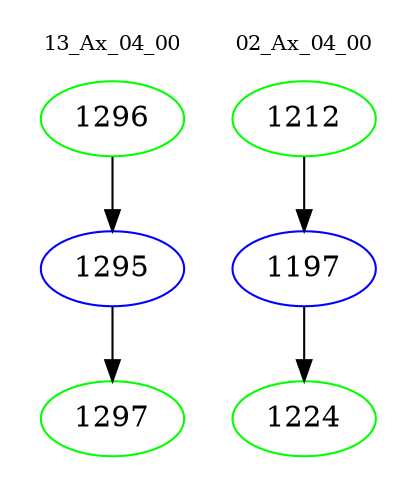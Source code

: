 digraph{
subgraph cluster_0 {
color = white
label = "13_Ax_04_00";
fontsize=10;
T0_1296 [label="1296", color="green"]
T0_1296 -> T0_1295 [color="black"]
T0_1295 [label="1295", color="blue"]
T0_1295 -> T0_1297 [color="black"]
T0_1297 [label="1297", color="green"]
}
subgraph cluster_1 {
color = white
label = "02_Ax_04_00";
fontsize=10;
T1_1212 [label="1212", color="green"]
T1_1212 -> T1_1197 [color="black"]
T1_1197 [label="1197", color="blue"]
T1_1197 -> T1_1224 [color="black"]
T1_1224 [label="1224", color="green"]
}
}
